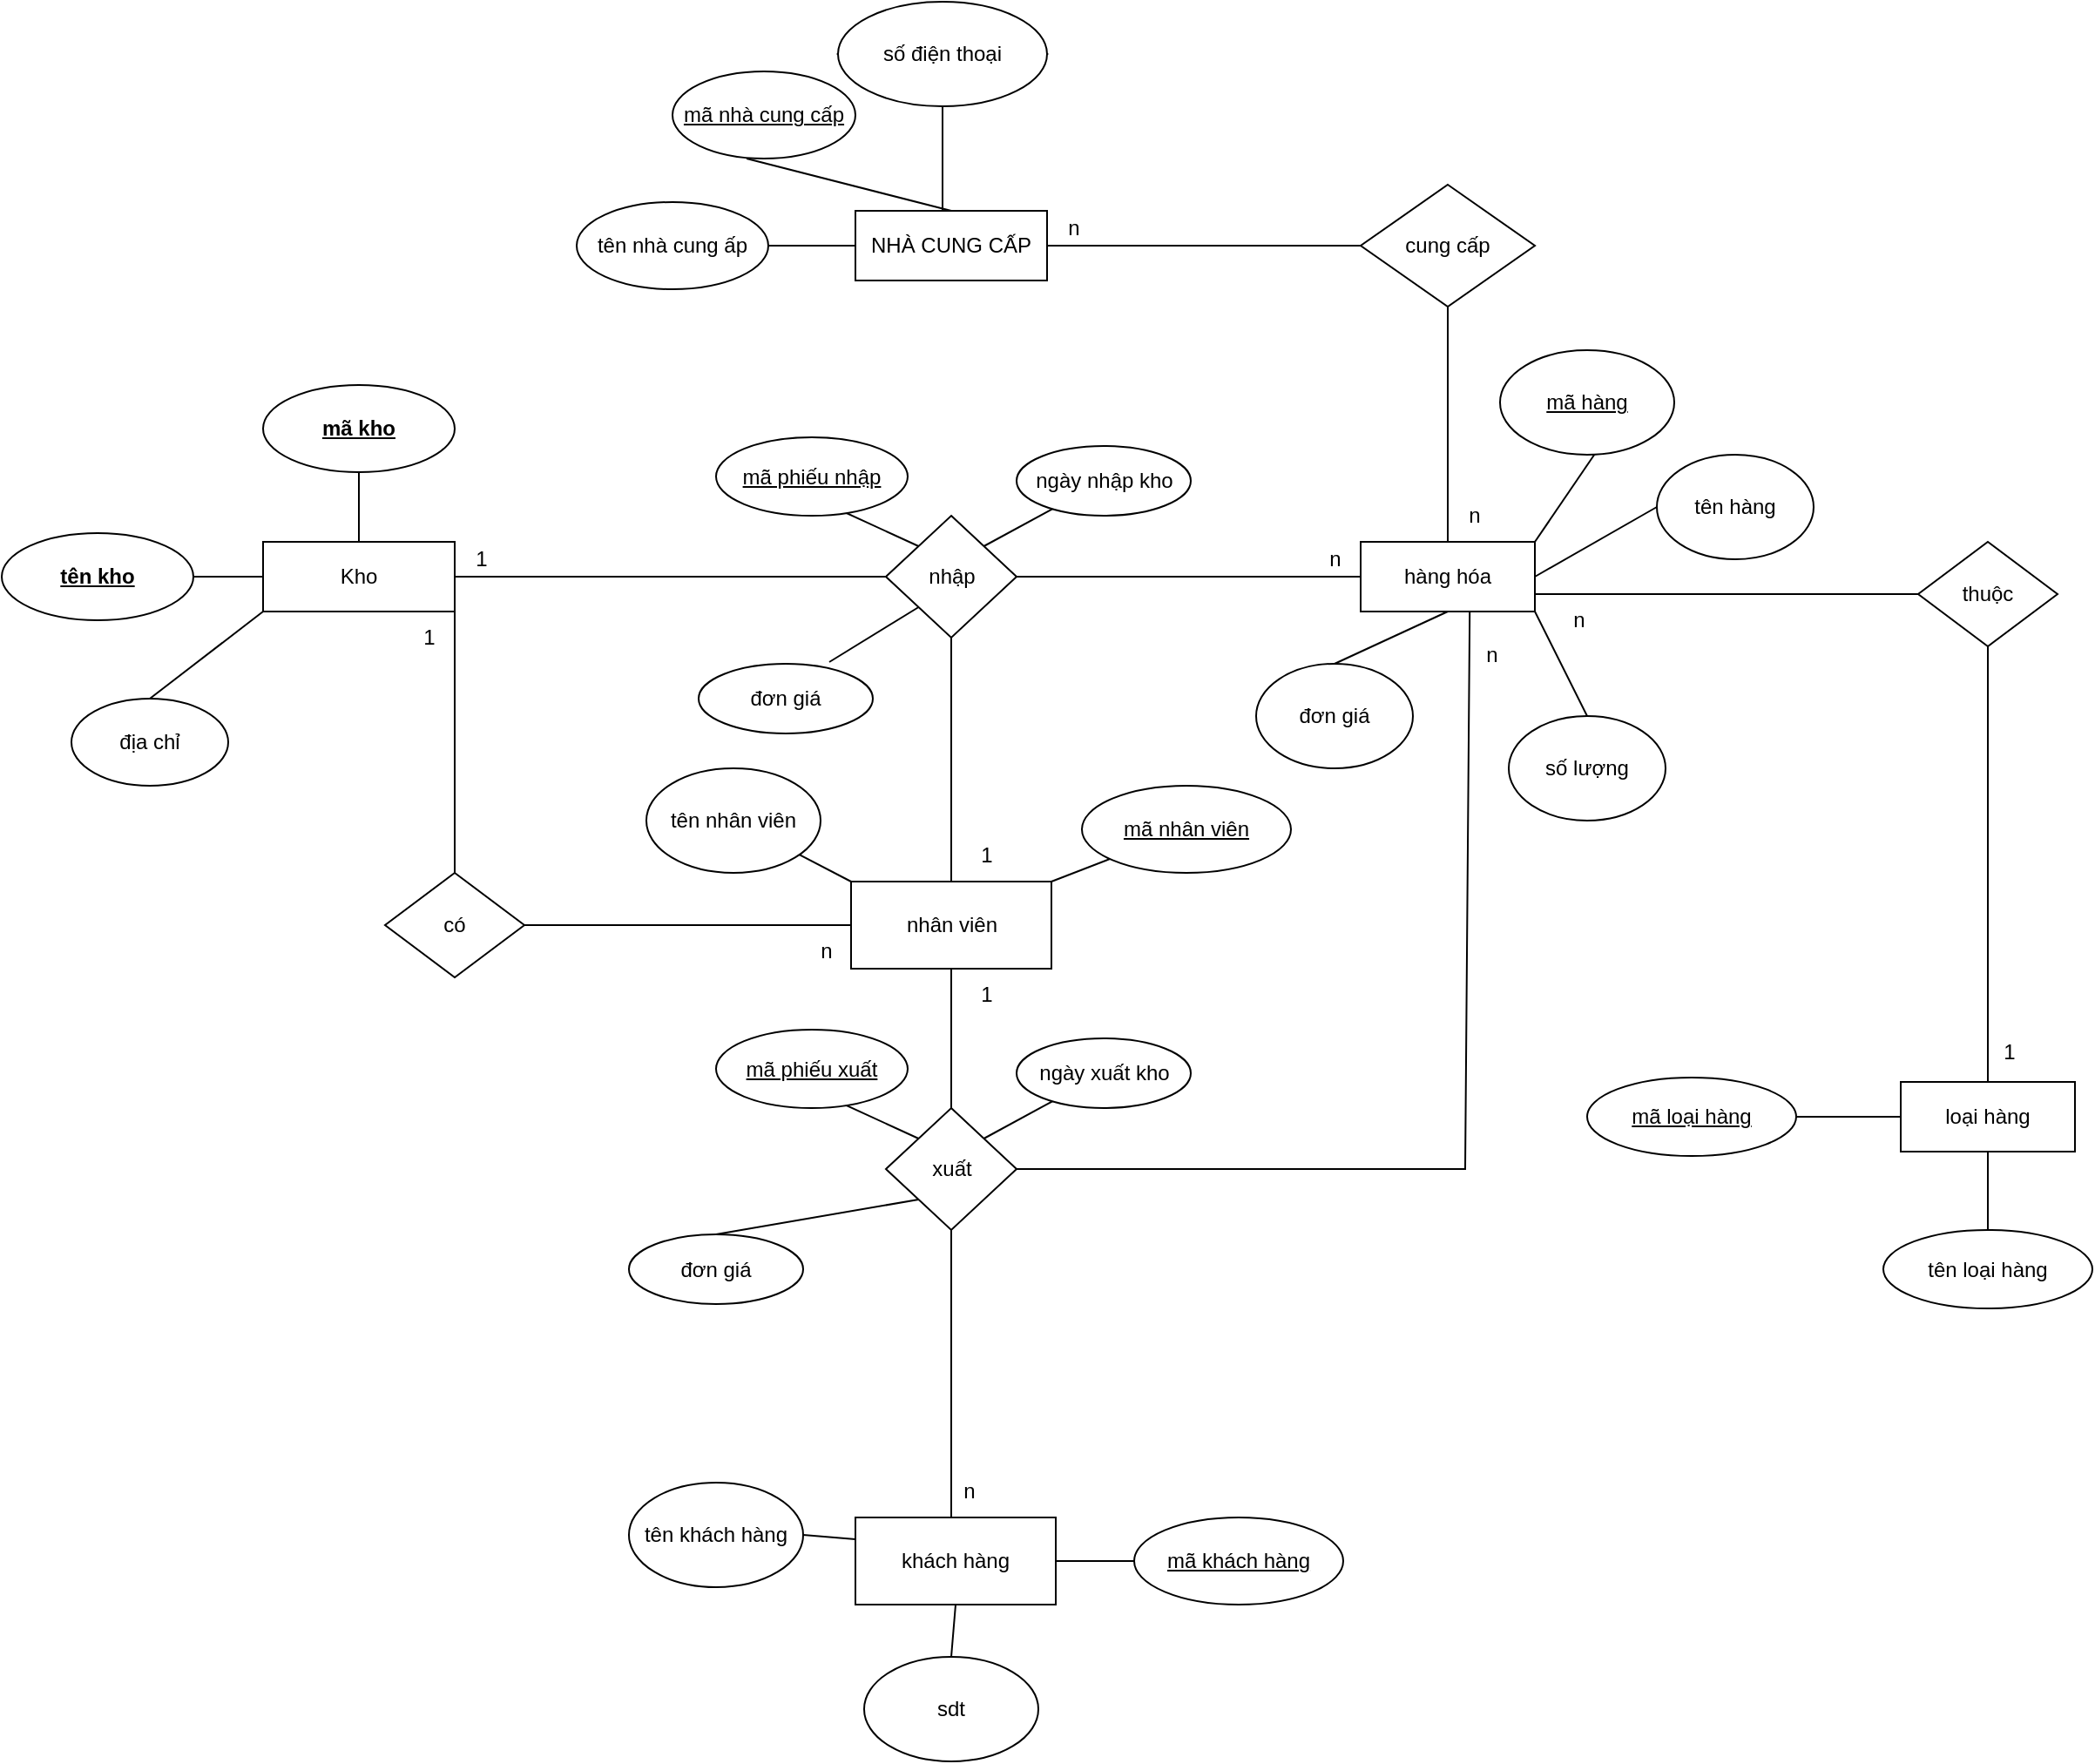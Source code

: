 <mxfile version="26.2.13">
  <diagram id="C5RBs43oDa-KdzZeNtuy" name="Page-1">
    <mxGraphModel dx="2790" dy="1124" grid="1" gridSize="10" guides="1" tooltips="1" connect="1" arrows="1" fold="1" page="1" pageScale="1" pageWidth="827" pageHeight="1169" math="0" shadow="0">
      <root>
        <mxCell id="WIyWlLk6GJQsqaUBKTNV-0" />
        <mxCell id="WIyWlLk6GJQsqaUBKTNV-1" parent="WIyWlLk6GJQsqaUBKTNV-0" />
        <mxCell id="mNCSD0qBvMQIoWshI6Xf-1" value="NHÀ CUNG CẤP" style="rounded=0;whiteSpace=wrap;html=1;" vertex="1" parent="WIyWlLk6GJQsqaUBKTNV-1">
          <mxGeometry x="180" y="150" width="110" height="40" as="geometry" />
        </mxCell>
        <mxCell id="mNCSD0qBvMQIoWshI6Xf-2" value="" style="endArrow=none;html=1;rounded=0;exitX=0;exitY=0.5;exitDx=0;exitDy=0;" edge="1" parent="WIyWlLk6GJQsqaUBKTNV-1" source="mNCSD0qBvMQIoWshI6Xf-1">
          <mxGeometry width="50" height="50" relative="1" as="geometry">
            <mxPoint x="390" y="430" as="sourcePoint" />
            <mxPoint x="130" y="170" as="targetPoint" />
          </mxGeometry>
        </mxCell>
        <mxCell id="mNCSD0qBvMQIoWshI6Xf-5" value="" style="endArrow=none;html=1;rounded=0;exitX=0.5;exitY=0;exitDx=0;exitDy=0;entryX=0.5;entryY=1;entryDx=0;entryDy=0;" edge="1" parent="WIyWlLk6GJQsqaUBKTNV-1" source="mNCSD0qBvMQIoWshI6Xf-1">
          <mxGeometry width="50" height="50" relative="1" as="geometry">
            <mxPoint x="390" y="430" as="sourcePoint" />
            <mxPoint x="117.5" y="120" as="targetPoint" />
          </mxGeometry>
        </mxCell>
        <mxCell id="mNCSD0qBvMQIoWshI6Xf-8" value="sdt" style="rhombus;whiteSpace=wrap;html=1;" vertex="1" parent="WIyWlLk6GJQsqaUBKTNV-1">
          <mxGeometry x="170" y="30" width="120" height="60" as="geometry" />
        </mxCell>
        <mxCell id="mNCSD0qBvMQIoWshI6Xf-9" value="" style="endArrow=none;html=1;rounded=0;entryX=0.5;entryY=1;entryDx=0;entryDy=0;" edge="1" parent="WIyWlLk6GJQsqaUBKTNV-1" target="mNCSD0qBvMQIoWshI6Xf-8">
          <mxGeometry width="50" height="50" relative="1" as="geometry">
            <mxPoint x="230" y="150" as="sourcePoint" />
            <mxPoint x="440" y="380" as="targetPoint" />
          </mxGeometry>
        </mxCell>
        <mxCell id="mNCSD0qBvMQIoWshI6Xf-10" value="" style="endArrow=none;html=1;rounded=0;exitX=1;exitY=0.5;exitDx=0;exitDy=0;" edge="1" parent="WIyWlLk6GJQsqaUBKTNV-1" source="mNCSD0qBvMQIoWshI6Xf-1" target="mNCSD0qBvMQIoWshI6Xf-11">
          <mxGeometry width="50" height="50" relative="1" as="geometry">
            <mxPoint x="390" y="430" as="sourcePoint" />
            <mxPoint x="480" y="170" as="targetPoint" />
            <Array as="points">
              <mxPoint x="520" y="170" />
            </Array>
          </mxGeometry>
        </mxCell>
        <mxCell id="mNCSD0qBvMQIoWshI6Xf-19" value="" style="group" vertex="1" connectable="0" parent="WIyWlLk6GJQsqaUBKTNV-1">
          <mxGeometry x="470" y="230" width="280" height="240" as="geometry" />
        </mxCell>
        <mxCell id="mNCSD0qBvMQIoWshI6Xf-11" value="hàng hóa" style="rounded=0;whiteSpace=wrap;html=1;" vertex="1" parent="mNCSD0qBvMQIoWshI6Xf-19">
          <mxGeometry y="110" width="100" height="40" as="geometry" />
        </mxCell>
        <mxCell id="mNCSD0qBvMQIoWshI6Xf-12" value="" style="endArrow=none;html=1;rounded=0;exitX=1;exitY=0;exitDx=0;exitDy=0;" edge="1" parent="mNCSD0qBvMQIoWshI6Xf-19" source="mNCSD0qBvMQIoWshI6Xf-11">
          <mxGeometry width="50" height="50" relative="1" as="geometry">
            <mxPoint x="-30" y="380" as="sourcePoint" />
            <mxPoint x="138.361" y="53.77" as="targetPoint" />
          </mxGeometry>
        </mxCell>
        <mxCell id="mNCSD0qBvMQIoWshI6Xf-14" value="" style="endArrow=none;html=1;rounded=0;exitX=1;exitY=0.5;exitDx=0;exitDy=0;" edge="1" parent="mNCSD0qBvMQIoWshI6Xf-19" source="mNCSD0qBvMQIoWshI6Xf-11">
          <mxGeometry width="50" height="50" relative="1" as="geometry">
            <mxPoint x="-30" y="380" as="sourcePoint" />
            <mxPoint x="170" y="90" as="targetPoint" />
          </mxGeometry>
        </mxCell>
        <mxCell id="mNCSD0qBvMQIoWshI6Xf-17" value="" style="endArrow=none;html=1;rounded=0;exitX=0.5;exitY=1;exitDx=0;exitDy=0;entryX=0.5;entryY=0;entryDx=0;entryDy=0;" edge="1" parent="mNCSD0qBvMQIoWshI6Xf-19" source="mNCSD0qBvMQIoWshI6Xf-11" target="mNCSD0qBvMQIoWshI6Xf-41">
          <mxGeometry width="50" height="50" relative="1" as="geometry">
            <mxPoint x="-30" y="380" as="sourcePoint" />
            <mxPoint x="50" y="180" as="targetPoint" />
          </mxGeometry>
        </mxCell>
        <mxCell id="mNCSD0qBvMQIoWshI6Xf-20" value="" style="endArrow=none;html=1;rounded=0;exitX=1;exitY=1;exitDx=0;exitDy=0;" edge="1" parent="mNCSD0qBvMQIoWshI6Xf-19" source="mNCSD0qBvMQIoWshI6Xf-11">
          <mxGeometry width="50" height="50" relative="1" as="geometry">
            <mxPoint x="-30" y="380" as="sourcePoint" />
            <mxPoint x="130" y="210" as="targetPoint" />
          </mxGeometry>
        </mxCell>
        <mxCell id="mNCSD0qBvMQIoWshI6Xf-36" value="&lt;u&gt;mã hàng&lt;/u&gt;" style="ellipse;whiteSpace=wrap;html=1;" vertex="1" parent="mNCSD0qBvMQIoWshI6Xf-19">
          <mxGeometry x="80" width="100" height="60" as="geometry" />
        </mxCell>
        <mxCell id="mNCSD0qBvMQIoWshI6Xf-38" value="tên hàng" style="ellipse;whiteSpace=wrap;html=1;" vertex="1" parent="mNCSD0qBvMQIoWshI6Xf-19">
          <mxGeometry x="170" y="60" width="90" height="60" as="geometry" />
        </mxCell>
        <mxCell id="mNCSD0qBvMQIoWshI6Xf-41" value="đơn giá" style="ellipse;whiteSpace=wrap;html=1;" vertex="1" parent="mNCSD0qBvMQIoWshI6Xf-19">
          <mxGeometry x="-60" y="180" width="90" height="60" as="geometry" />
        </mxCell>
        <mxCell id="mNCSD0qBvMQIoWshI6Xf-95" value="n" style="text;html=1;align=center;verticalAlign=middle;resizable=0;points=[];autosize=1;strokeColor=none;fillColor=none;" vertex="1" parent="mNCSD0qBvMQIoWshI6Xf-19">
          <mxGeometry x="50" y="80" width="30" height="30" as="geometry" />
        </mxCell>
        <mxCell id="mNCSD0qBvMQIoWshI6Xf-104" value="n" style="text;html=1;align=center;verticalAlign=middle;resizable=0;points=[];autosize=1;strokeColor=none;fillColor=none;" vertex="1" parent="mNCSD0qBvMQIoWshI6Xf-19">
          <mxGeometry x="60" y="160" width="30" height="30" as="geometry" />
        </mxCell>
        <mxCell id="mNCSD0qBvMQIoWshI6Xf-105" value="n" style="text;html=1;align=center;verticalAlign=middle;resizable=0;points=[];autosize=1;strokeColor=none;fillColor=none;" vertex="1" parent="mNCSD0qBvMQIoWshI6Xf-19">
          <mxGeometry x="110" y="140" width="30" height="30" as="geometry" />
        </mxCell>
        <mxCell id="mNCSD0qBvMQIoWshI6Xf-24" style="edgeStyle=orthogonalEdgeStyle;rounded=0;orthogonalLoop=1;jettySize=auto;html=1;exitX=0;exitY=0.5;exitDx=0;exitDy=0;" edge="1" parent="WIyWlLk6GJQsqaUBKTNV-1" source="mNCSD0qBvMQIoWshI6Xf-22">
          <mxGeometry relative="1" as="geometry">
            <mxPoint x="-150" y="360" as="targetPoint" />
          </mxGeometry>
        </mxCell>
        <mxCell id="mNCSD0qBvMQIoWshI6Xf-22" value="Kho" style="rounded=0;whiteSpace=wrap;html=1;" vertex="1" parent="WIyWlLk6GJQsqaUBKTNV-1">
          <mxGeometry x="-160" y="340" width="110" height="40" as="geometry" />
        </mxCell>
        <mxCell id="mNCSD0qBvMQIoWshI6Xf-23" value="" style="endArrow=none;html=1;rounded=0;exitX=0.5;exitY=0;exitDx=0;exitDy=0;" edge="1" parent="WIyWlLk6GJQsqaUBKTNV-1" source="mNCSD0qBvMQIoWshI6Xf-22">
          <mxGeometry width="50" height="50" relative="1" as="geometry">
            <mxPoint x="390" y="330" as="sourcePoint" />
            <mxPoint x="-105" y="300" as="targetPoint" />
          </mxGeometry>
        </mxCell>
        <mxCell id="mNCSD0qBvMQIoWshI6Xf-26" value="" style="endArrow=none;html=1;rounded=0;exitX=0;exitY=0.5;exitDx=0;exitDy=0;" edge="1" parent="WIyWlLk6GJQsqaUBKTNV-1" source="mNCSD0qBvMQIoWshI6Xf-22">
          <mxGeometry width="50" height="50" relative="1" as="geometry">
            <mxPoint x="390" y="330" as="sourcePoint" />
            <mxPoint x="-200" y="360" as="targetPoint" />
          </mxGeometry>
        </mxCell>
        <mxCell id="mNCSD0qBvMQIoWshI6Xf-29" value="số điện thoại" style="ellipse;whiteSpace=wrap;html=1;" vertex="1" parent="WIyWlLk6GJQsqaUBKTNV-1">
          <mxGeometry x="170" y="30" width="120" height="60" as="geometry" />
        </mxCell>
        <mxCell id="mNCSD0qBvMQIoWshI6Xf-30" value="&lt;u&gt;mã nhà cung cấp&lt;/u&gt;" style="ellipse;whiteSpace=wrap;html=1;" vertex="1" parent="WIyWlLk6GJQsqaUBKTNV-1">
          <mxGeometry x="75" y="70" width="105" height="50" as="geometry" />
        </mxCell>
        <mxCell id="mNCSD0qBvMQIoWshI6Xf-31" value="tên nhà cung ấp" style="ellipse;whiteSpace=wrap;html=1;" vertex="1" parent="WIyWlLk6GJQsqaUBKTNV-1">
          <mxGeometry x="20" y="145" width="110" height="50" as="geometry" />
        </mxCell>
        <mxCell id="mNCSD0qBvMQIoWshI6Xf-32" value="&lt;u&gt;mã kho&lt;/u&gt;" style="ellipse;whiteSpace=wrap;html=1;fontStyle=1" vertex="1" parent="WIyWlLk6GJQsqaUBKTNV-1">
          <mxGeometry x="-160" y="250" width="110" height="50" as="geometry" />
        </mxCell>
        <mxCell id="mNCSD0qBvMQIoWshI6Xf-33" value="&lt;b&gt;&lt;u&gt;tên kho&lt;/u&gt;&lt;/b&gt;" style="ellipse;whiteSpace=wrap;html=1;" vertex="1" parent="WIyWlLk6GJQsqaUBKTNV-1">
          <mxGeometry x="-310" y="335" width="110" height="50" as="geometry" />
        </mxCell>
        <mxCell id="mNCSD0qBvMQIoWshI6Xf-34" value="địa chỉ" style="ellipse;whiteSpace=wrap;html=1;" vertex="1" parent="WIyWlLk6GJQsqaUBKTNV-1">
          <mxGeometry x="-270" y="430" width="90" height="50" as="geometry" />
        </mxCell>
        <mxCell id="mNCSD0qBvMQIoWshI6Xf-35" value="" style="endArrow=none;html=1;rounded=0;exitX=0;exitY=1;exitDx=0;exitDy=0;entryX=0.5;entryY=0;entryDx=0;entryDy=0;" edge="1" parent="WIyWlLk6GJQsqaUBKTNV-1" source="mNCSD0qBvMQIoWshI6Xf-22" target="mNCSD0qBvMQIoWshI6Xf-34">
          <mxGeometry width="50" height="50" relative="1" as="geometry">
            <mxPoint x="390" y="330" as="sourcePoint" />
            <mxPoint x="440" y="280" as="targetPoint" />
          </mxGeometry>
        </mxCell>
        <mxCell id="mNCSD0qBvMQIoWshI6Xf-42" value="" style="endArrow=none;html=1;rounded=0;exitX=1;exitY=0.5;exitDx=0;exitDy=0;" edge="1" parent="WIyWlLk6GJQsqaUBKTNV-1" source="mNCSD0qBvMQIoWshI6Xf-22" target="mNCSD0qBvMQIoWshI6Xf-43">
          <mxGeometry width="50" height="50" relative="1" as="geometry">
            <mxPoint x="390" y="330" as="sourcePoint" />
            <mxPoint x="170" y="360" as="targetPoint" />
          </mxGeometry>
        </mxCell>
        <mxCell id="mNCSD0qBvMQIoWshI6Xf-43" value="nhập" style="rhombus;whiteSpace=wrap;html=1;" vertex="1" parent="WIyWlLk6GJQsqaUBKTNV-1">
          <mxGeometry x="197.5" y="325" width="75" height="70" as="geometry" />
        </mxCell>
        <mxCell id="mNCSD0qBvMQIoWshI6Xf-44" value="" style="endArrow=none;html=1;rounded=0;exitX=1;exitY=0.5;exitDx=0;exitDy=0;entryX=0;entryY=0.5;entryDx=0;entryDy=0;" edge="1" parent="WIyWlLk6GJQsqaUBKTNV-1" source="mNCSD0qBvMQIoWshI6Xf-43" target="mNCSD0qBvMQIoWshI6Xf-11">
          <mxGeometry width="50" height="50" relative="1" as="geometry">
            <mxPoint x="390" y="330" as="sourcePoint" />
            <mxPoint x="440" y="280" as="targetPoint" />
          </mxGeometry>
        </mxCell>
        <mxCell id="mNCSD0qBvMQIoWshI6Xf-45" value="" style="endArrow=none;html=1;rounded=0;exitX=0;exitY=0;exitDx=0;exitDy=0;" edge="1" parent="WIyWlLk6GJQsqaUBKTNV-1" source="mNCSD0qBvMQIoWshI6Xf-43">
          <mxGeometry width="50" height="50" relative="1" as="geometry">
            <mxPoint x="390" y="330" as="sourcePoint" />
            <mxPoint x="163.986" y="318.51" as="targetPoint" />
          </mxGeometry>
        </mxCell>
        <mxCell id="mNCSD0qBvMQIoWshI6Xf-47" value="&lt;u&gt;mã phiếu nhập&lt;/u&gt;" style="ellipse;whiteSpace=wrap;html=1;" vertex="1" parent="WIyWlLk6GJQsqaUBKTNV-1">
          <mxGeometry x="100" y="280" width="110" height="45" as="geometry" />
        </mxCell>
        <mxCell id="mNCSD0qBvMQIoWshI6Xf-48" value="" style="endArrow=none;html=1;rounded=0;exitX=1;exitY=0;exitDx=0;exitDy=0;" edge="1" parent="WIyWlLk6GJQsqaUBKTNV-1" source="mNCSD0qBvMQIoWshI6Xf-43" target="mNCSD0qBvMQIoWshI6Xf-49">
          <mxGeometry width="50" height="50" relative="1" as="geometry">
            <mxPoint x="390" y="330" as="sourcePoint" />
            <mxPoint x="300" y="310" as="targetPoint" />
          </mxGeometry>
        </mxCell>
        <mxCell id="mNCSD0qBvMQIoWshI6Xf-49" value="ngày nhập kho" style="ellipse;whiteSpace=wrap;html=1;" vertex="1" parent="WIyWlLk6GJQsqaUBKTNV-1">
          <mxGeometry x="272.5" y="285" width="100" height="40" as="geometry" />
        </mxCell>
        <mxCell id="mNCSD0qBvMQIoWshI6Xf-50" value="đơn giá" style="ellipse;whiteSpace=wrap;html=1;" vertex="1" parent="WIyWlLk6GJQsqaUBKTNV-1">
          <mxGeometry x="90" y="410" width="100" height="40" as="geometry" />
        </mxCell>
        <mxCell id="mNCSD0qBvMQIoWshI6Xf-51" value="" style="endArrow=none;html=1;rounded=0;exitX=0;exitY=1;exitDx=0;exitDy=0;entryX=0.75;entryY=-0.025;entryDx=0;entryDy=0;entryPerimeter=0;" edge="1" parent="WIyWlLk6GJQsqaUBKTNV-1" source="mNCSD0qBvMQIoWshI6Xf-43" target="mNCSD0qBvMQIoWshI6Xf-50">
          <mxGeometry width="50" height="50" relative="1" as="geometry">
            <mxPoint x="390" y="330" as="sourcePoint" />
            <mxPoint x="440" y="280" as="targetPoint" />
          </mxGeometry>
        </mxCell>
        <mxCell id="mNCSD0qBvMQIoWshI6Xf-53" value="cung cấp" style="rhombus;whiteSpace=wrap;html=1;" vertex="1" parent="WIyWlLk6GJQsqaUBKTNV-1">
          <mxGeometry x="470" y="135" width="100" height="70" as="geometry" />
        </mxCell>
        <mxCell id="mNCSD0qBvMQIoWshI6Xf-54" value="" style="endArrow=none;html=1;rounded=0;exitX=1;exitY=1;exitDx=0;exitDy=0;" edge="1" parent="WIyWlLk6GJQsqaUBKTNV-1" source="mNCSD0qBvMQIoWshI6Xf-69" target="mNCSD0qBvMQIoWshI6Xf-55">
          <mxGeometry width="50" height="50" relative="1" as="geometry">
            <mxPoint x="390" y="530" as="sourcePoint" />
            <mxPoint x="-105" y="560" as="targetPoint" />
            <Array as="points">
              <mxPoint x="-50" y="560" />
            </Array>
          </mxGeometry>
        </mxCell>
        <mxCell id="mNCSD0qBvMQIoWshI6Xf-55" value="nhân viên" style="rounded=0;whiteSpace=wrap;html=1;" vertex="1" parent="WIyWlLk6GJQsqaUBKTNV-1">
          <mxGeometry x="177.5" y="535" width="115" height="50" as="geometry" />
        </mxCell>
        <mxCell id="mNCSD0qBvMQIoWshI6Xf-56" value="" style="endArrow=none;html=1;rounded=0;exitX=0;exitY=0;exitDx=0;exitDy=0;" edge="1" parent="WIyWlLk6GJQsqaUBKTNV-1" source="mNCSD0qBvMQIoWshI6Xf-55" target="mNCSD0qBvMQIoWshI6Xf-57">
          <mxGeometry width="50" height="50" relative="1" as="geometry">
            <mxPoint x="390" y="530" as="sourcePoint" />
            <mxPoint x="350" y="500" as="targetPoint" />
          </mxGeometry>
        </mxCell>
        <mxCell id="mNCSD0qBvMQIoWshI6Xf-57" value="tên nhân viên" style="ellipse;whiteSpace=wrap;html=1;" vertex="1" parent="WIyWlLk6GJQsqaUBKTNV-1">
          <mxGeometry x="60" y="470" width="100" height="60" as="geometry" />
        </mxCell>
        <mxCell id="mNCSD0qBvMQIoWshI6Xf-58" value="" style="endArrow=none;html=1;rounded=0;exitX=1;exitY=0;exitDx=0;exitDy=0;" edge="1" parent="WIyWlLk6GJQsqaUBKTNV-1" source="mNCSD0qBvMQIoWshI6Xf-55" target="mNCSD0qBvMQIoWshI6Xf-59">
          <mxGeometry width="50" height="50" relative="1" as="geometry">
            <mxPoint x="390" y="530" as="sourcePoint" />
            <mxPoint x="350" y="500" as="targetPoint" />
          </mxGeometry>
        </mxCell>
        <mxCell id="mNCSD0qBvMQIoWshI6Xf-59" value="&lt;u&gt;mã nhân viên&lt;/u&gt;" style="ellipse;whiteSpace=wrap;html=1;" vertex="1" parent="WIyWlLk6GJQsqaUBKTNV-1">
          <mxGeometry x="310" y="480" width="120" height="50" as="geometry" />
        </mxCell>
        <mxCell id="mNCSD0qBvMQIoWshI6Xf-60" value="" style="endArrow=none;html=1;rounded=0;exitX=0.5;exitY=0;exitDx=0;exitDy=0;entryX=0.5;entryY=1;entryDx=0;entryDy=0;" edge="1" parent="WIyWlLk6GJQsqaUBKTNV-1" source="mNCSD0qBvMQIoWshI6Xf-55" target="mNCSD0qBvMQIoWshI6Xf-43">
          <mxGeometry width="50" height="50" relative="1" as="geometry">
            <mxPoint x="390" y="530" as="sourcePoint" />
            <mxPoint x="440" y="480" as="targetPoint" />
          </mxGeometry>
        </mxCell>
        <mxCell id="mNCSD0qBvMQIoWshI6Xf-61" value="" style="endArrow=none;html=1;rounded=0;exitX=0.5;exitY=1;exitDx=0;exitDy=0;" edge="1" parent="WIyWlLk6GJQsqaUBKTNV-1" source="mNCSD0qBvMQIoWshI6Xf-55">
          <mxGeometry width="50" height="50" relative="1" as="geometry">
            <mxPoint x="390" y="530" as="sourcePoint" />
            <mxPoint x="235" y="670" as="targetPoint" />
          </mxGeometry>
        </mxCell>
        <mxCell id="mNCSD0qBvMQIoWshI6Xf-62" value="xuất" style="rhombus;whiteSpace=wrap;html=1;" vertex="1" parent="WIyWlLk6GJQsqaUBKTNV-1">
          <mxGeometry x="197.5" y="665" width="75" height="70" as="geometry" />
        </mxCell>
        <mxCell id="mNCSD0qBvMQIoWshI6Xf-63" value="" style="endArrow=none;html=1;rounded=0;exitX=0;exitY=0;exitDx=0;exitDy=0;" edge="1" parent="WIyWlLk6GJQsqaUBKTNV-1" source="mNCSD0qBvMQIoWshI6Xf-62">
          <mxGeometry width="50" height="50" relative="1" as="geometry">
            <mxPoint x="390" y="670" as="sourcePoint" />
            <mxPoint x="163.986" y="658.51" as="targetPoint" />
          </mxGeometry>
        </mxCell>
        <mxCell id="mNCSD0qBvMQIoWshI6Xf-64" value="&lt;u&gt;mã phiếu xuất&lt;/u&gt;" style="ellipse;whiteSpace=wrap;html=1;" vertex="1" parent="WIyWlLk6GJQsqaUBKTNV-1">
          <mxGeometry x="100" y="620" width="110" height="45" as="geometry" />
        </mxCell>
        <mxCell id="mNCSD0qBvMQIoWshI6Xf-65" value="" style="endArrow=none;html=1;rounded=0;exitX=1;exitY=0;exitDx=0;exitDy=0;" edge="1" parent="WIyWlLk6GJQsqaUBKTNV-1" source="mNCSD0qBvMQIoWshI6Xf-62" target="mNCSD0qBvMQIoWshI6Xf-66">
          <mxGeometry width="50" height="50" relative="1" as="geometry">
            <mxPoint x="390" y="670" as="sourcePoint" />
            <mxPoint x="300" y="650" as="targetPoint" />
          </mxGeometry>
        </mxCell>
        <mxCell id="mNCSD0qBvMQIoWshI6Xf-66" value="ngày xuất kho" style="ellipse;whiteSpace=wrap;html=1;" vertex="1" parent="WIyWlLk6GJQsqaUBKTNV-1">
          <mxGeometry x="272.5" y="625" width="100" height="40" as="geometry" />
        </mxCell>
        <mxCell id="mNCSD0qBvMQIoWshI6Xf-67" value="đơn giá" style="ellipse;whiteSpace=wrap;html=1;" vertex="1" parent="WIyWlLk6GJQsqaUBKTNV-1">
          <mxGeometry x="50" y="737.5" width="100" height="40" as="geometry" />
        </mxCell>
        <mxCell id="mNCSD0qBvMQIoWshI6Xf-70" value="" style="endArrow=none;html=1;rounded=0;exitX=1;exitY=1;exitDx=0;exitDy=0;" edge="1" parent="WIyWlLk6GJQsqaUBKTNV-1" source="mNCSD0qBvMQIoWshI6Xf-22" target="mNCSD0qBvMQIoWshI6Xf-69">
          <mxGeometry width="50" height="50" relative="1" as="geometry">
            <mxPoint x="-50" y="380" as="sourcePoint" />
            <mxPoint x="178" y="560" as="targetPoint" />
            <Array as="points" />
          </mxGeometry>
        </mxCell>
        <mxCell id="mNCSD0qBvMQIoWshI6Xf-69" value="có" style="rhombus;whiteSpace=wrap;html=1;" vertex="1" parent="WIyWlLk6GJQsqaUBKTNV-1">
          <mxGeometry x="-90" y="530" width="80" height="60" as="geometry" />
        </mxCell>
        <mxCell id="mNCSD0qBvMQIoWshI6Xf-71" value="" style="endArrow=none;html=1;rounded=0;exitX=0.5;exitY=0;exitDx=0;exitDy=0;entryX=0;entryY=1;entryDx=0;entryDy=0;" edge="1" parent="WIyWlLk6GJQsqaUBKTNV-1" source="mNCSD0qBvMQIoWshI6Xf-67" target="mNCSD0qBvMQIoWshI6Xf-62">
          <mxGeometry width="50" height="50" relative="1" as="geometry">
            <mxPoint x="390" y="530" as="sourcePoint" />
            <mxPoint x="440" y="480" as="targetPoint" />
          </mxGeometry>
        </mxCell>
        <mxCell id="mNCSD0qBvMQIoWshI6Xf-72" value="khách hàng" style="rounded=0;whiteSpace=wrap;html=1;" vertex="1" parent="WIyWlLk6GJQsqaUBKTNV-1">
          <mxGeometry x="180" y="900" width="115" height="50" as="geometry" />
        </mxCell>
        <mxCell id="mNCSD0qBvMQIoWshI6Xf-73" value="tên khách hàng" style="ellipse;whiteSpace=wrap;html=1;" vertex="1" parent="WIyWlLk6GJQsqaUBKTNV-1">
          <mxGeometry x="50" y="880" width="100" height="60" as="geometry" />
        </mxCell>
        <mxCell id="mNCSD0qBvMQIoWshI6Xf-74" value="&lt;u&gt;mã khách hàng&lt;/u&gt;" style="ellipse;whiteSpace=wrap;html=1;" vertex="1" parent="WIyWlLk6GJQsqaUBKTNV-1">
          <mxGeometry x="340" y="900" width="120" height="50" as="geometry" />
        </mxCell>
        <mxCell id="mNCSD0qBvMQIoWshI6Xf-75" value="" style="endArrow=none;html=1;rounded=0;exitX=0.5;exitY=1;exitDx=0;exitDy=0;" edge="1" parent="WIyWlLk6GJQsqaUBKTNV-1" source="mNCSD0qBvMQIoWshI6Xf-62">
          <mxGeometry width="50" height="50" relative="1" as="geometry">
            <mxPoint x="390" y="830" as="sourcePoint" />
            <mxPoint x="235" y="900" as="targetPoint" />
          </mxGeometry>
        </mxCell>
        <mxCell id="mNCSD0qBvMQIoWshI6Xf-79" value="sdt" style="ellipse;whiteSpace=wrap;html=1;" vertex="1" parent="WIyWlLk6GJQsqaUBKTNV-1">
          <mxGeometry x="185" y="980" width="100" height="60" as="geometry" />
        </mxCell>
        <mxCell id="mNCSD0qBvMQIoWshI6Xf-81" value="" style="endArrow=none;html=1;rounded=0;exitX=1;exitY=0.5;exitDx=0;exitDy=0;entryX=0;entryY=0.25;entryDx=0;entryDy=0;" edge="1" parent="WIyWlLk6GJQsqaUBKTNV-1" source="mNCSD0qBvMQIoWshI6Xf-73" target="mNCSD0qBvMQIoWshI6Xf-72">
          <mxGeometry width="50" height="50" relative="1" as="geometry">
            <mxPoint x="390" y="830" as="sourcePoint" />
            <mxPoint x="440" y="780" as="targetPoint" />
          </mxGeometry>
        </mxCell>
        <mxCell id="mNCSD0qBvMQIoWshI6Xf-82" value="" style="endArrow=none;html=1;rounded=0;exitX=1;exitY=0.5;exitDx=0;exitDy=0;entryX=0;entryY=0.5;entryDx=0;entryDy=0;" edge="1" parent="WIyWlLk6GJQsqaUBKTNV-1" source="mNCSD0qBvMQIoWshI6Xf-72" target="mNCSD0qBvMQIoWshI6Xf-74">
          <mxGeometry width="50" height="50" relative="1" as="geometry">
            <mxPoint x="390" y="830" as="sourcePoint" />
            <mxPoint x="440" y="780" as="targetPoint" />
          </mxGeometry>
        </mxCell>
        <mxCell id="mNCSD0qBvMQIoWshI6Xf-83" value="" style="endArrow=none;html=1;rounded=0;exitX=0.5;exitY=1;exitDx=0;exitDy=0;entryX=0.5;entryY=0;entryDx=0;entryDy=0;" edge="1" parent="WIyWlLk6GJQsqaUBKTNV-1" source="mNCSD0qBvMQIoWshI6Xf-72" target="mNCSD0qBvMQIoWshI6Xf-79">
          <mxGeometry width="50" height="50" relative="1" as="geometry">
            <mxPoint x="390" y="830" as="sourcePoint" />
            <mxPoint x="440" y="780" as="targetPoint" />
          </mxGeometry>
        </mxCell>
        <mxCell id="mNCSD0qBvMQIoWshI6Xf-84" value="" style="endArrow=none;html=1;rounded=0;exitX=1;exitY=0.75;exitDx=0;exitDy=0;entryX=0.5;entryY=0;entryDx=0;entryDy=0;" edge="1" parent="WIyWlLk6GJQsqaUBKTNV-1" source="mNCSD0qBvMQIoWshI6Xf-11" target="mNCSD0qBvMQIoWshI6Xf-86">
          <mxGeometry width="50" height="50" relative="1" as="geometry">
            <mxPoint x="390" y="330" as="sourcePoint" />
            <mxPoint x="990.0" y="414.681" as="targetPoint" />
            <Array as="points">
              <mxPoint x="830" y="370" />
            </Array>
          </mxGeometry>
        </mxCell>
        <mxCell id="mNCSD0qBvMQIoWshI6Xf-86" value="loại hàng" style="rounded=0;whiteSpace=wrap;html=1;" vertex="1" parent="WIyWlLk6GJQsqaUBKTNV-1">
          <mxGeometry x="780" y="650" width="100" height="40" as="geometry" />
        </mxCell>
        <mxCell id="mNCSD0qBvMQIoWshI6Xf-87" value="" style="endArrow=none;html=1;rounded=0;exitX=0;exitY=0.5;exitDx=0;exitDy=0;entryX=1;entryY=0.5;entryDx=0;entryDy=0;" edge="1" parent="WIyWlLk6GJQsqaUBKTNV-1" source="mNCSD0qBvMQIoWshI6Xf-86" target="mNCSD0qBvMQIoWshI6Xf-91">
          <mxGeometry width="50" height="50" relative="1" as="geometry">
            <mxPoint x="980" y="350" as="sourcePoint" />
            <mxPoint x="980.0" y="320" as="targetPoint" />
          </mxGeometry>
        </mxCell>
        <mxCell id="mNCSD0qBvMQIoWshI6Xf-90" value="" style="endArrow=none;html=1;rounded=0;exitX=0.5;exitY=1;exitDx=0;exitDy=0;entryX=0.5;entryY=0;entryDx=0;entryDy=0;" edge="1" parent="WIyWlLk6GJQsqaUBKTNV-1" source="mNCSD0qBvMQIoWshI6Xf-86" target="mNCSD0qBvMQIoWshI6Xf-92">
          <mxGeometry width="50" height="50" relative="1" as="geometry">
            <mxPoint x="120" y="250" as="sourcePoint" />
            <mxPoint x="1000.0" y="430" as="targetPoint" />
          </mxGeometry>
        </mxCell>
        <mxCell id="mNCSD0qBvMQIoWshI6Xf-91" value="&lt;u&gt;mã loại hàng&lt;/u&gt;" style="ellipse;whiteSpace=wrap;html=1;" vertex="1" parent="WIyWlLk6GJQsqaUBKTNV-1">
          <mxGeometry x="600" y="647.5" width="120" height="45" as="geometry" />
        </mxCell>
        <mxCell id="mNCSD0qBvMQIoWshI6Xf-92" value="tên loại hàng" style="ellipse;whiteSpace=wrap;html=1;" vertex="1" parent="WIyWlLk6GJQsqaUBKTNV-1">
          <mxGeometry x="770" y="735" width="120" height="45" as="geometry" />
        </mxCell>
        <mxCell id="mNCSD0qBvMQIoWshI6Xf-93" value="thuộc" style="rhombus;whiteSpace=wrap;html=1;" vertex="1" parent="WIyWlLk6GJQsqaUBKTNV-1">
          <mxGeometry x="790" y="340" width="80" height="60" as="geometry" />
        </mxCell>
        <mxCell id="mNCSD0qBvMQIoWshI6Xf-94" value="n" style="text;html=1;align=center;verticalAlign=middle;resizable=0;points=[];autosize=1;strokeColor=none;fillColor=none;" vertex="1" parent="WIyWlLk6GJQsqaUBKTNV-1">
          <mxGeometry x="290" y="145" width="30" height="30" as="geometry" />
        </mxCell>
        <mxCell id="mNCSD0qBvMQIoWshI6Xf-96" value="1" style="text;html=1;align=center;verticalAlign=middle;resizable=0;points=[];autosize=1;strokeColor=none;fillColor=none;" vertex="1" parent="WIyWlLk6GJQsqaUBKTNV-1">
          <mxGeometry x="-50" y="335" width="30" height="30" as="geometry" />
        </mxCell>
        <mxCell id="mNCSD0qBvMQIoWshI6Xf-97" value="n" style="text;html=1;align=center;verticalAlign=middle;resizable=0;points=[];autosize=1;strokeColor=none;fillColor=none;" vertex="1" parent="WIyWlLk6GJQsqaUBKTNV-1">
          <mxGeometry x="440" y="335" width="30" height="30" as="geometry" />
        </mxCell>
        <mxCell id="mNCSD0qBvMQIoWshI6Xf-98" value="1" style="text;html=1;align=center;verticalAlign=middle;resizable=0;points=[];autosize=1;strokeColor=none;fillColor=none;" vertex="1" parent="WIyWlLk6GJQsqaUBKTNV-1">
          <mxGeometry x="-80" y="380" width="30" height="30" as="geometry" />
        </mxCell>
        <mxCell id="mNCSD0qBvMQIoWshI6Xf-99" value="n" style="text;html=1;align=center;verticalAlign=middle;resizable=0;points=[];autosize=1;strokeColor=none;fillColor=none;" vertex="1" parent="WIyWlLk6GJQsqaUBKTNV-1">
          <mxGeometry x="147.5" y="560" width="30" height="30" as="geometry" />
        </mxCell>
        <mxCell id="mNCSD0qBvMQIoWshI6Xf-100" value="1" style="text;html=1;align=center;verticalAlign=middle;resizable=0;points=[];autosize=1;strokeColor=none;fillColor=none;" vertex="1" parent="WIyWlLk6GJQsqaUBKTNV-1">
          <mxGeometry x="240" y="585" width="30" height="30" as="geometry" />
        </mxCell>
        <mxCell id="mNCSD0qBvMQIoWshI6Xf-101" value="n" style="text;html=1;align=center;verticalAlign=middle;resizable=0;points=[];autosize=1;strokeColor=none;fillColor=none;" vertex="1" parent="WIyWlLk6GJQsqaUBKTNV-1">
          <mxGeometry x="230" y="870" width="30" height="30" as="geometry" />
        </mxCell>
        <mxCell id="mNCSD0qBvMQIoWshI6Xf-102" value="" style="endArrow=none;html=1;rounded=0;exitX=1;exitY=0.5;exitDx=0;exitDy=0;entryX=0.626;entryY=0.994;entryDx=0;entryDy=0;entryPerimeter=0;" edge="1" parent="WIyWlLk6GJQsqaUBKTNV-1" source="mNCSD0qBvMQIoWshI6Xf-62" target="mNCSD0qBvMQIoWshI6Xf-11">
          <mxGeometry width="50" height="50" relative="1" as="geometry">
            <mxPoint x="390" y="600" as="sourcePoint" />
            <mxPoint x="440" y="550" as="targetPoint" />
            <Array as="points">
              <mxPoint x="530" y="700" />
            </Array>
          </mxGeometry>
        </mxCell>
        <mxCell id="mNCSD0qBvMQIoWshI6Xf-103" value="1" style="text;html=1;align=center;verticalAlign=middle;resizable=0;points=[];autosize=1;strokeColor=none;fillColor=none;" vertex="1" parent="WIyWlLk6GJQsqaUBKTNV-1">
          <mxGeometry x="240" y="505" width="30" height="30" as="geometry" />
        </mxCell>
        <mxCell id="mNCSD0qBvMQIoWshI6Xf-40" value="số lượng" style="ellipse;whiteSpace=wrap;html=1;" vertex="1" parent="WIyWlLk6GJQsqaUBKTNV-1">
          <mxGeometry x="555" y="440" width="90" height="60" as="geometry" />
        </mxCell>
        <mxCell id="mNCSD0qBvMQIoWshI6Xf-106" value="1" style="text;html=1;align=center;verticalAlign=middle;resizable=0;points=[];autosize=1;strokeColor=none;fillColor=none;" vertex="1" parent="WIyWlLk6GJQsqaUBKTNV-1">
          <mxGeometry x="827" y="617.5" width="30" height="30" as="geometry" />
        </mxCell>
      </root>
    </mxGraphModel>
  </diagram>
</mxfile>
